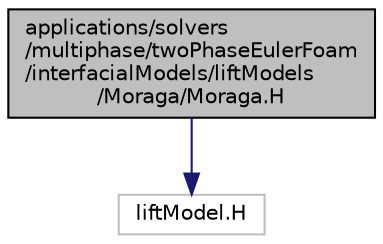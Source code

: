 digraph "applications/solvers/multiphase/twoPhaseEulerFoam/interfacialModels/liftModels/Moraga/Moraga.H"
{
  bgcolor="transparent";
  edge [fontname="Helvetica",fontsize="10",labelfontname="Helvetica",labelfontsize="10"];
  node [fontname="Helvetica",fontsize="10",shape=record];
  Node0 [label="applications/solvers\l/multiphase/twoPhaseEulerFoam\l/interfacialModels/liftModels\l/Moraga/Moraga.H",height=0.2,width=0.4,color="black", fillcolor="grey75", style="filled", fontcolor="black"];
  Node0 -> Node1 [color="midnightblue",fontsize="10",style="solid",fontname="Helvetica"];
  Node1 [label="liftModel.H",height=0.2,width=0.4,color="grey75"];
}
